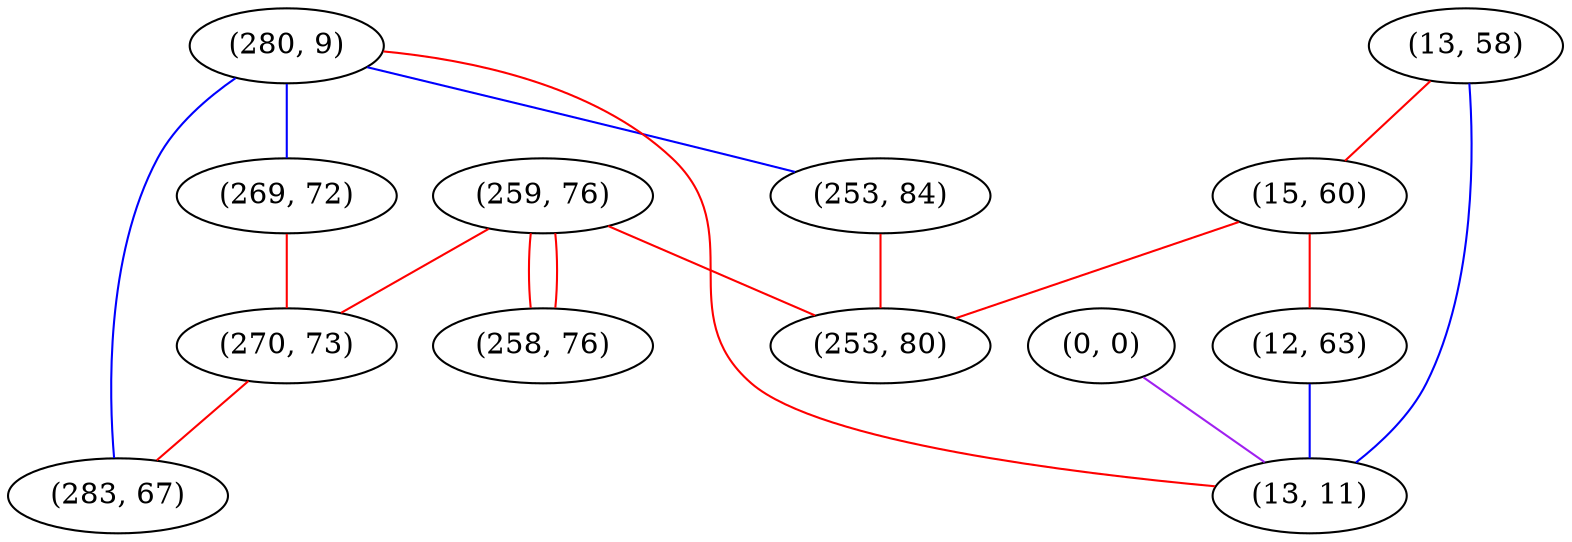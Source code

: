 graph "" {
"(280, 9)";
"(0, 0)";
"(259, 76)";
"(253, 84)";
"(13, 58)";
"(15, 60)";
"(12, 63)";
"(258, 76)";
"(269, 72)";
"(270, 73)";
"(283, 67)";
"(253, 80)";
"(13, 11)";
"(280, 9)" -- "(253, 84)"  [color=blue, key=0, weight=3];
"(280, 9)" -- "(283, 67)"  [color=blue, key=0, weight=3];
"(280, 9)" -- "(269, 72)"  [color=blue, key=0, weight=3];
"(280, 9)" -- "(13, 11)"  [color=red, key=0, weight=1];
"(0, 0)" -- "(13, 11)"  [color=purple, key=0, weight=4];
"(259, 76)" -- "(270, 73)"  [color=red, key=0, weight=1];
"(259, 76)" -- "(258, 76)"  [color=red, key=0, weight=1];
"(259, 76)" -- "(258, 76)"  [color=red, key=1, weight=1];
"(259, 76)" -- "(253, 80)"  [color=red, key=0, weight=1];
"(253, 84)" -- "(253, 80)"  [color=red, key=0, weight=1];
"(13, 58)" -- "(15, 60)"  [color=red, key=0, weight=1];
"(13, 58)" -- "(13, 11)"  [color=blue, key=0, weight=3];
"(15, 60)" -- "(12, 63)"  [color=red, key=0, weight=1];
"(15, 60)" -- "(253, 80)"  [color=red, key=0, weight=1];
"(12, 63)" -- "(13, 11)"  [color=blue, key=0, weight=3];
"(269, 72)" -- "(270, 73)"  [color=red, key=0, weight=1];
"(270, 73)" -- "(283, 67)"  [color=red, key=0, weight=1];
}
